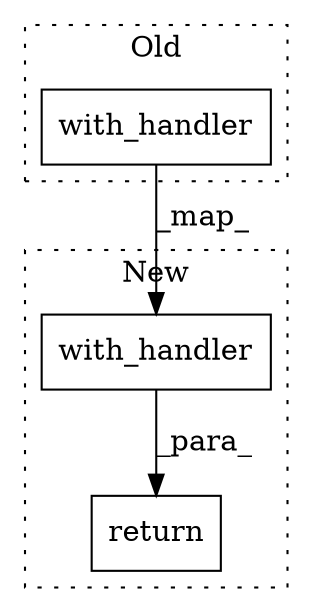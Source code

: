 digraph G {
subgraph cluster0 {
1 [label="with_handler" a="32" s="4278,4309" l="13,1" shape="box"];
label = "Old";
style="dotted";
}
subgraph cluster1 {
2 [label="with_handler" a="32" s="4328,4359" l="13,1" shape="box"];
3 [label="return" a="41" s="4316" l="7" shape="box"];
label = "New";
style="dotted";
}
1 -> 2 [label="_map_"];
2 -> 3 [label="_para_"];
}